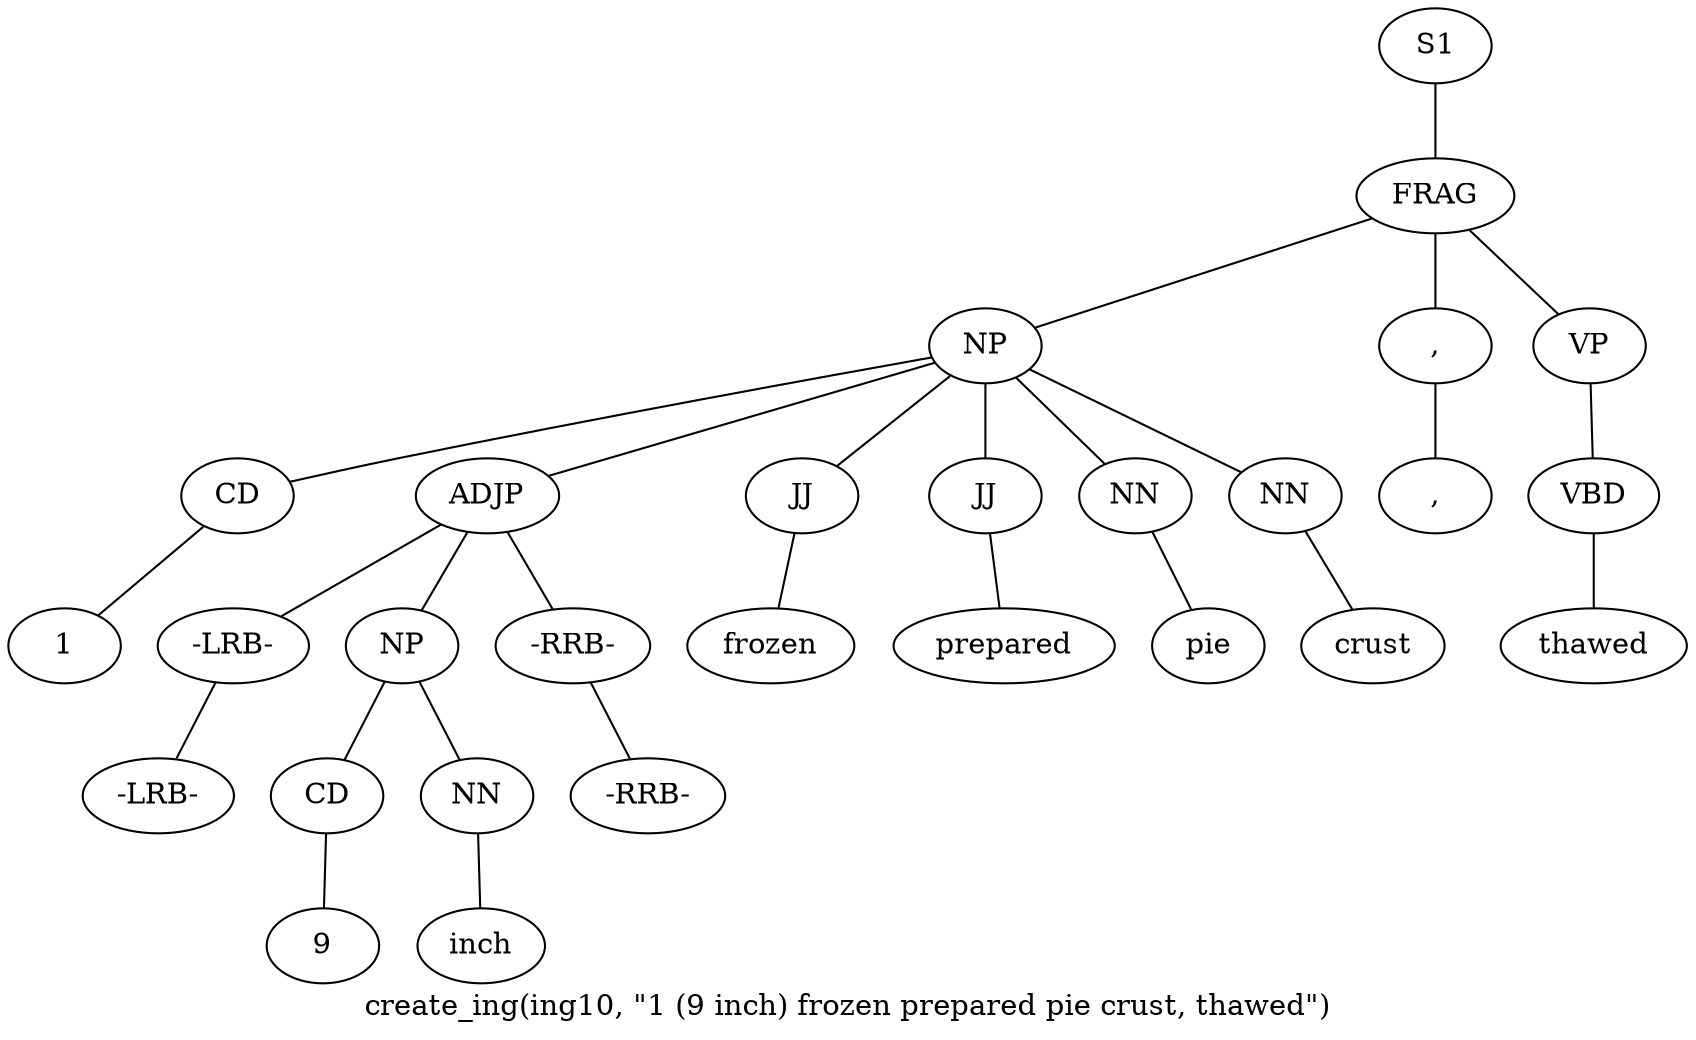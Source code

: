 graph SyntaxGraph {
	label = "create_ing(ing10, \"1 (9 inch) frozen prepared pie crust, thawed\")";
	Node0 [label="S1"];
	Node1 [label="FRAG"];
	Node2 [label="NP"];
	Node3 [label="CD"];
	Node4 [label="1"];
	Node5 [label="ADJP"];
	Node6 [label="-LRB-"];
	Node7 [label="-LRB-"];
	Node8 [label="NP"];
	Node9 [label="CD"];
	Node10 [label="9"];
	Node11 [label="NN"];
	Node12 [label="inch"];
	Node13 [label="-RRB-"];
	Node14 [label="-RRB-"];
	Node15 [label="JJ"];
	Node16 [label="frozen"];
	Node17 [label="JJ"];
	Node18 [label="prepared"];
	Node19 [label="NN"];
	Node20 [label="pie"];
	Node21 [label="NN"];
	Node22 [label="crust"];
	Node23 [label=","];
	Node24 [label=","];
	Node25 [label="VP"];
	Node26 [label="VBD"];
	Node27 [label="thawed"];

	Node0 -- Node1;
	Node1 -- Node2;
	Node1 -- Node23;
	Node1 -- Node25;
	Node2 -- Node3;
	Node2 -- Node5;
	Node2 -- Node15;
	Node2 -- Node17;
	Node2 -- Node19;
	Node2 -- Node21;
	Node3 -- Node4;
	Node5 -- Node6;
	Node5 -- Node8;
	Node5 -- Node13;
	Node6 -- Node7;
	Node8 -- Node9;
	Node8 -- Node11;
	Node9 -- Node10;
	Node11 -- Node12;
	Node13 -- Node14;
	Node15 -- Node16;
	Node17 -- Node18;
	Node19 -- Node20;
	Node21 -- Node22;
	Node23 -- Node24;
	Node25 -- Node26;
	Node26 -- Node27;
}